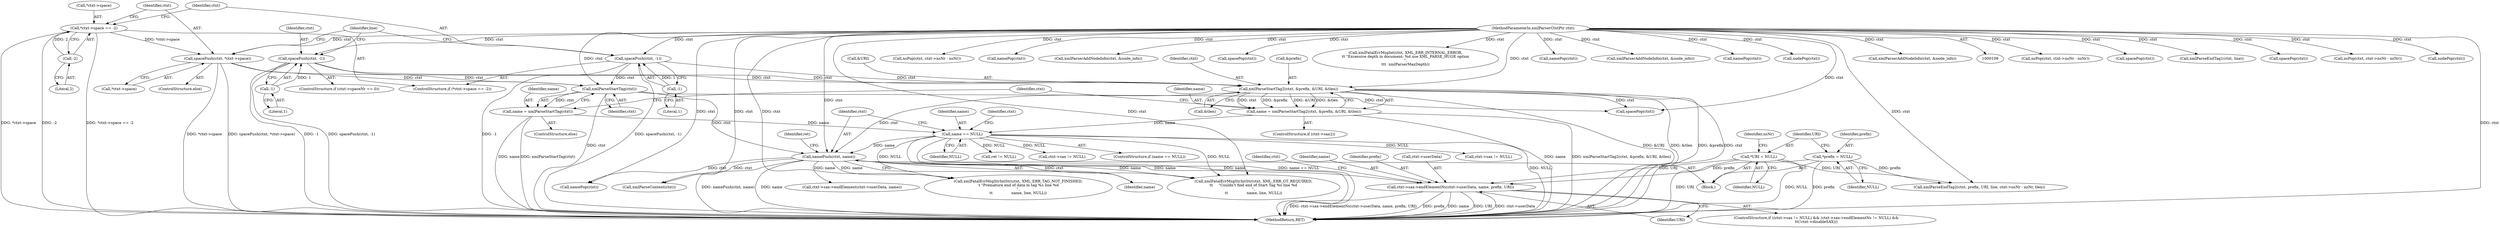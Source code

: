 digraph "0_Chrome_d0947db40187f4708c58e64cbd6013faf9eddeed_13@pointer" {
"1000343" [label="(Call,ctxt->sax->endElementNs(ctxt->userData, name, prefix, URI))"];
"1000261" [label="(Call,namePush(ctxt, name))"];
"1000233" [label="(Call,xmlParseStartTag2(ctxt, &prefix, &URI, &tlen))"];
"1000209" [label="(Call,spacePush(ctxt, -1))"];
"1000110" [label="(MethodParameterIn,xmlParserCtxtPtr ctxt)"];
"1000211" [label="(Call,-1)"];
"1000196" [label="(Call,spacePush(ctxt, -1))"];
"1000198" [label="(Call,-1)"];
"1000214" [label="(Call,spacePush(ctxt, *ctxt->space))"];
"1000202" [label="(Call,*ctxt->space == -2)"];
"1000207" [label="(Call,-2)"];
"1000244" [label="(Call,xmlParseStartTag(ctxt))"];
"1000254" [label="(Call,name == NULL)"];
"1000231" [label="(Call,name = xmlParseStartTag2(ctxt, &prefix, &URI, &tlen))"];
"1000242" [label="(Call,name = xmlParseStartTag(ctxt))"];
"1000114" [label="(Call,*prefix = NULL)"];
"1000118" [label="(Call,*URI = NULL)"];
"1000114" [label="(Call,*prefix = NULL)"];
"1000354" [label="(Call,ctxt->sax != NULL)"];
"1000386" [label="(Call,nsPop(ctxt, ctxt->nsNr - nsNr))"];
"1000371" [label="(Call,ctxt->sax->endElement(ctxt->userData, name))"];
"1000127" [label="(Identifier,nsNr)"];
"1000232" [label="(Identifier,name)"];
"1000256" [label="(Identifier,NULL)"];
"1000377" [label="(Identifier,ctxt)"];
"1000542" [label="(Call,spacePop(ctxt))"];
"1000258" [label="(Call,spacePop(ctxt))"];
"1000199" [label="(Literal,1)"];
"1000202" [label="(Call,*ctxt->space == -2)"];
"1000214" [label="(Call,spacePush(ctxt, *ctxt->space))"];
"1000348" [label="(Identifier,prefix)"];
"1000209" [label="(Call,spacePush(ctxt, -1))"];
"1000241" [label="(ControlStructure,else)"];
"1000215" [label="(Identifier,ctxt)"];
"1000349" [label="(Identifier,URI)"];
"1000196" [label="(Call,spacePush(ctxt, -1))"];
"1000234" [label="(Identifier,ctxt)"];
"1000263" [label="(Identifier,name)"];
"1000563" [label="(Call,xmlParseEndTag2(ctxt, prefix, URI, line, ctxt->nsNr - nsNr, tlen))"];
"1000198" [label="(Call,-1)"];
"1000231" [label="(Call,name = xmlParseStartTag2(ctxt, &prefix, &URI, &tlen))"];
"1000239" [label="(Call,&tlen)"];
"1000577" [label="(Call,xmlParseEndTag1(ctxt, line))"];
"1000197" [label="(Identifier,ctxt)"];
"1000324" [label="(ControlStructure,if ((ctxt->sax != NULL) && (ctxt->sax->endElementNs != NULL) &&\n\t\t(!ctxt->disableSAX)))"];
"1000213" [label="(ControlStructure,else)"];
"1000457" [label="(Call,spacePop(ctxt))"];
"1000344" [label="(Call,ctxt->userData)"];
"1000465" [label="(Call,nsPop(ctxt, ctxt->nsNr - nsNr))"];
"1000265" [label="(Identifier,ret)"];
"1000538" [label="(Call,nodePop(ctxt))"];
"1000255" [label="(Identifier,name)"];
"1000119" [label="(Identifier,URI)"];
"1000550" [label="(Call,nsPop(ctxt, ctxt->nsNr - nsNr))"];
"1000455" [label="(Call,namePop(ctxt))"];
"1000582" [label="(Call,ret != NULL)"];
"1000212" [label="(Literal,1)"];
"1000433" [label="(Call,xmlParserAddNodeInfo(ctxt, &node_info))"];
"1000120" [label="(Identifier,NULL)"];
"1000208" [label="(Literal,2)"];
"1000116" [label="(Identifier,NULL)"];
"1000347" [label="(Identifier,name)"];
"1000249" [label="(Identifier,ctxt)"];
"1000244" [label="(Call,xmlParseStartTag(ctxt))"];
"1000261" [label="(Call,namePush(ctxt, name))"];
"1000233" [label="(Call,xmlParseStartTag2(ctxt, &prefix, &URI, &tlen))"];
"1000207" [label="(Call,-2)"];
"1000378" [label="(Call,spacePop(ctxt))"];
"1000110" [label="(MethodParameterIn,xmlParserCtxtPtr ctxt)"];
"1000190" [label="(ControlStructure,if (ctxt->spaceNr == 0))"];
"1000531" [label="(Call,xmlFatalErrMsgStrIntStr(ctxt, XML_ERR_TAG_NOT_FINISHED,\n \t \"Premature end of data in tag %s line %d\n\",\n\t\t                name, line, NULL))"];
"1000446" [label="(Call,xmlFatalErrMsgStrIntStr(ctxt, XML_ERR_GT_REQUIRED,\n\t\t     \"Couldn't find end of Start Tag %s line %d\n\",\n\t\t                name, line, NULL))"];
"1000235" [label="(Call,&prefix)"];
"1000221" [label="(Identifier,line)"];
"1000148" [label="(Call,xmlFatalErrMsgInt(ctxt, XML_ERR_INTERNAL_ERROR,\n\t\t \"Excessive depth in document: %d use XML_PARSE_HUGE option\n\",\n\t\t\t  xmlParserMaxDepth))"];
"1000245" [label="(Identifier,ctxt)"];
"1000262" [label="(Identifier,ctxt)"];
"1000326" [label="(Call,ctxt->sax != NULL)"];
"1000540" [label="(Call,namePop(ctxt))"];
"1000259" [label="(Identifier,ctxt)"];
"1000620" [label="(Call,xmlParserAddNodeInfo(ctxt, &node_info))"];
"1000210" [label="(Identifier,ctxt)"];
"1000517" [label="(Call,xmlParseContent(ctxt))"];
"1000242" [label="(Call,name = xmlParseStartTag(ctxt))"];
"1000201" [label="(ControlStructure,if (*ctxt->space == -2))"];
"1000343" [label="(Call,ctxt->sax->endElementNs(ctxt->userData, name, prefix, URI))"];
"1000237" [label="(Call,&URI)"];
"1000118" [label="(Call,*URI = NULL)"];
"1000574" [label="(Call,namePop(ctxt))"];
"1000453" [label="(Call,nodePop(ctxt))"];
"1000227" [label="(ControlStructure,if (ctxt->sax2))"];
"1000216" [label="(Call,*ctxt->space)"];
"1000376" [label="(Call,namePop(ctxt))"];
"1000512" [label="(Call,xmlParserAddNodeInfo(ctxt, &node_info))"];
"1000253" [label="(ControlStructure,if (name == NULL))"];
"1000203" [label="(Call,*ctxt->space)"];
"1000243" [label="(Identifier,name)"];
"1000624" [label="(MethodReturn,RET)"];
"1000254" [label="(Call,name == NULL)"];
"1000211" [label="(Call,-1)"];
"1000115" [label="(Identifier,prefix)"];
"1000111" [label="(Block,)"];
"1000343" -> "1000324"  [label="AST: "];
"1000343" -> "1000349"  [label="CFG: "];
"1000344" -> "1000343"  [label="AST: "];
"1000347" -> "1000343"  [label="AST: "];
"1000348" -> "1000343"  [label="AST: "];
"1000349" -> "1000343"  [label="AST: "];
"1000377" -> "1000343"  [label="CFG: "];
"1000343" -> "1000624"  [label="DDG: URI"];
"1000343" -> "1000624"  [label="DDG: ctxt->userData"];
"1000343" -> "1000624"  [label="DDG: ctxt->sax->endElementNs(ctxt->userData, name, prefix, URI)"];
"1000343" -> "1000624"  [label="DDG: prefix"];
"1000343" -> "1000624"  [label="DDG: name"];
"1000261" -> "1000343"  [label="DDG: name"];
"1000114" -> "1000343"  [label="DDG: prefix"];
"1000118" -> "1000343"  [label="DDG: URI"];
"1000261" -> "1000111"  [label="AST: "];
"1000261" -> "1000263"  [label="CFG: "];
"1000262" -> "1000261"  [label="AST: "];
"1000263" -> "1000261"  [label="AST: "];
"1000265" -> "1000261"  [label="CFG: "];
"1000261" -> "1000624"  [label="DDG: name"];
"1000261" -> "1000624"  [label="DDG: namePush(ctxt, name)"];
"1000233" -> "1000261"  [label="DDG: ctxt"];
"1000244" -> "1000261"  [label="DDG: ctxt"];
"1000110" -> "1000261"  [label="DDG: ctxt"];
"1000254" -> "1000261"  [label="DDG: name"];
"1000261" -> "1000371"  [label="DDG: name"];
"1000261" -> "1000376"  [label="DDG: ctxt"];
"1000261" -> "1000446"  [label="DDG: ctxt"];
"1000261" -> "1000446"  [label="DDG: name"];
"1000261" -> "1000517"  [label="DDG: ctxt"];
"1000261" -> "1000531"  [label="DDG: name"];
"1000233" -> "1000231"  [label="AST: "];
"1000233" -> "1000239"  [label="CFG: "];
"1000234" -> "1000233"  [label="AST: "];
"1000235" -> "1000233"  [label="AST: "];
"1000237" -> "1000233"  [label="AST: "];
"1000239" -> "1000233"  [label="AST: "];
"1000231" -> "1000233"  [label="CFG: "];
"1000233" -> "1000624"  [label="DDG: &URI"];
"1000233" -> "1000624"  [label="DDG: &tlen"];
"1000233" -> "1000624"  [label="DDG: &prefix"];
"1000233" -> "1000624"  [label="DDG: ctxt"];
"1000233" -> "1000231"  [label="DDG: ctxt"];
"1000233" -> "1000231"  [label="DDG: &prefix"];
"1000233" -> "1000231"  [label="DDG: &URI"];
"1000233" -> "1000231"  [label="DDG: &tlen"];
"1000209" -> "1000233"  [label="DDG: ctxt"];
"1000196" -> "1000233"  [label="DDG: ctxt"];
"1000214" -> "1000233"  [label="DDG: ctxt"];
"1000110" -> "1000233"  [label="DDG: ctxt"];
"1000233" -> "1000258"  [label="DDG: ctxt"];
"1000209" -> "1000201"  [label="AST: "];
"1000209" -> "1000211"  [label="CFG: "];
"1000210" -> "1000209"  [label="AST: "];
"1000211" -> "1000209"  [label="AST: "];
"1000221" -> "1000209"  [label="CFG: "];
"1000209" -> "1000624"  [label="DDG: spacePush(ctxt, -1)"];
"1000209" -> "1000624"  [label="DDG: -1"];
"1000110" -> "1000209"  [label="DDG: ctxt"];
"1000211" -> "1000209"  [label="DDG: 1"];
"1000209" -> "1000244"  [label="DDG: ctxt"];
"1000110" -> "1000109"  [label="AST: "];
"1000110" -> "1000624"  [label="DDG: ctxt"];
"1000110" -> "1000148"  [label="DDG: ctxt"];
"1000110" -> "1000196"  [label="DDG: ctxt"];
"1000110" -> "1000214"  [label="DDG: ctxt"];
"1000110" -> "1000244"  [label="DDG: ctxt"];
"1000110" -> "1000258"  [label="DDG: ctxt"];
"1000110" -> "1000376"  [label="DDG: ctxt"];
"1000110" -> "1000378"  [label="DDG: ctxt"];
"1000110" -> "1000386"  [label="DDG: ctxt"];
"1000110" -> "1000433"  [label="DDG: ctxt"];
"1000110" -> "1000446"  [label="DDG: ctxt"];
"1000110" -> "1000453"  [label="DDG: ctxt"];
"1000110" -> "1000455"  [label="DDG: ctxt"];
"1000110" -> "1000457"  [label="DDG: ctxt"];
"1000110" -> "1000465"  [label="DDG: ctxt"];
"1000110" -> "1000512"  [label="DDG: ctxt"];
"1000110" -> "1000517"  [label="DDG: ctxt"];
"1000110" -> "1000531"  [label="DDG: ctxt"];
"1000110" -> "1000538"  [label="DDG: ctxt"];
"1000110" -> "1000540"  [label="DDG: ctxt"];
"1000110" -> "1000542"  [label="DDG: ctxt"];
"1000110" -> "1000550"  [label="DDG: ctxt"];
"1000110" -> "1000563"  [label="DDG: ctxt"];
"1000110" -> "1000574"  [label="DDG: ctxt"];
"1000110" -> "1000577"  [label="DDG: ctxt"];
"1000110" -> "1000620"  [label="DDG: ctxt"];
"1000211" -> "1000212"  [label="CFG: "];
"1000212" -> "1000211"  [label="AST: "];
"1000196" -> "1000190"  [label="AST: "];
"1000196" -> "1000198"  [label="CFG: "];
"1000197" -> "1000196"  [label="AST: "];
"1000198" -> "1000196"  [label="AST: "];
"1000221" -> "1000196"  [label="CFG: "];
"1000196" -> "1000624"  [label="DDG: spacePush(ctxt, -1)"];
"1000196" -> "1000624"  [label="DDG: -1"];
"1000198" -> "1000196"  [label="DDG: 1"];
"1000196" -> "1000244"  [label="DDG: ctxt"];
"1000198" -> "1000199"  [label="CFG: "];
"1000199" -> "1000198"  [label="AST: "];
"1000214" -> "1000213"  [label="AST: "];
"1000214" -> "1000216"  [label="CFG: "];
"1000215" -> "1000214"  [label="AST: "];
"1000216" -> "1000214"  [label="AST: "];
"1000221" -> "1000214"  [label="CFG: "];
"1000214" -> "1000624"  [label="DDG: *ctxt->space"];
"1000214" -> "1000624"  [label="DDG: spacePush(ctxt, *ctxt->space)"];
"1000202" -> "1000214"  [label="DDG: *ctxt->space"];
"1000214" -> "1000244"  [label="DDG: ctxt"];
"1000202" -> "1000201"  [label="AST: "];
"1000202" -> "1000207"  [label="CFG: "];
"1000203" -> "1000202"  [label="AST: "];
"1000207" -> "1000202"  [label="AST: "];
"1000210" -> "1000202"  [label="CFG: "];
"1000215" -> "1000202"  [label="CFG: "];
"1000202" -> "1000624"  [label="DDG: *ctxt->space"];
"1000202" -> "1000624"  [label="DDG: -2"];
"1000202" -> "1000624"  [label="DDG: *ctxt->space == -2"];
"1000207" -> "1000202"  [label="DDG: 2"];
"1000207" -> "1000208"  [label="CFG: "];
"1000208" -> "1000207"  [label="AST: "];
"1000244" -> "1000242"  [label="AST: "];
"1000244" -> "1000245"  [label="CFG: "];
"1000245" -> "1000244"  [label="AST: "];
"1000242" -> "1000244"  [label="CFG: "];
"1000244" -> "1000624"  [label="DDG: ctxt"];
"1000244" -> "1000242"  [label="DDG: ctxt"];
"1000244" -> "1000258"  [label="DDG: ctxt"];
"1000254" -> "1000253"  [label="AST: "];
"1000254" -> "1000256"  [label="CFG: "];
"1000255" -> "1000254"  [label="AST: "];
"1000256" -> "1000254"  [label="AST: "];
"1000259" -> "1000254"  [label="CFG: "];
"1000262" -> "1000254"  [label="CFG: "];
"1000254" -> "1000624"  [label="DDG: name"];
"1000254" -> "1000624"  [label="DDG: name == NULL"];
"1000254" -> "1000624"  [label="DDG: NULL"];
"1000231" -> "1000254"  [label="DDG: name"];
"1000242" -> "1000254"  [label="DDG: name"];
"1000254" -> "1000326"  [label="DDG: NULL"];
"1000254" -> "1000354"  [label="DDG: NULL"];
"1000254" -> "1000446"  [label="DDG: NULL"];
"1000254" -> "1000531"  [label="DDG: NULL"];
"1000254" -> "1000582"  [label="DDG: NULL"];
"1000231" -> "1000227"  [label="AST: "];
"1000232" -> "1000231"  [label="AST: "];
"1000249" -> "1000231"  [label="CFG: "];
"1000231" -> "1000624"  [label="DDG: xmlParseStartTag2(ctxt, &prefix, &URI, &tlen)"];
"1000231" -> "1000624"  [label="DDG: name"];
"1000242" -> "1000241"  [label="AST: "];
"1000243" -> "1000242"  [label="AST: "];
"1000249" -> "1000242"  [label="CFG: "];
"1000242" -> "1000624"  [label="DDG: xmlParseStartTag(ctxt)"];
"1000242" -> "1000624"  [label="DDG: name"];
"1000114" -> "1000111"  [label="AST: "];
"1000114" -> "1000116"  [label="CFG: "];
"1000115" -> "1000114"  [label="AST: "];
"1000116" -> "1000114"  [label="AST: "];
"1000119" -> "1000114"  [label="CFG: "];
"1000114" -> "1000624"  [label="DDG: prefix"];
"1000114" -> "1000563"  [label="DDG: prefix"];
"1000118" -> "1000111"  [label="AST: "];
"1000118" -> "1000120"  [label="CFG: "];
"1000119" -> "1000118"  [label="AST: "];
"1000120" -> "1000118"  [label="AST: "];
"1000127" -> "1000118"  [label="CFG: "];
"1000118" -> "1000624"  [label="DDG: NULL"];
"1000118" -> "1000624"  [label="DDG: URI"];
"1000118" -> "1000563"  [label="DDG: URI"];
}
